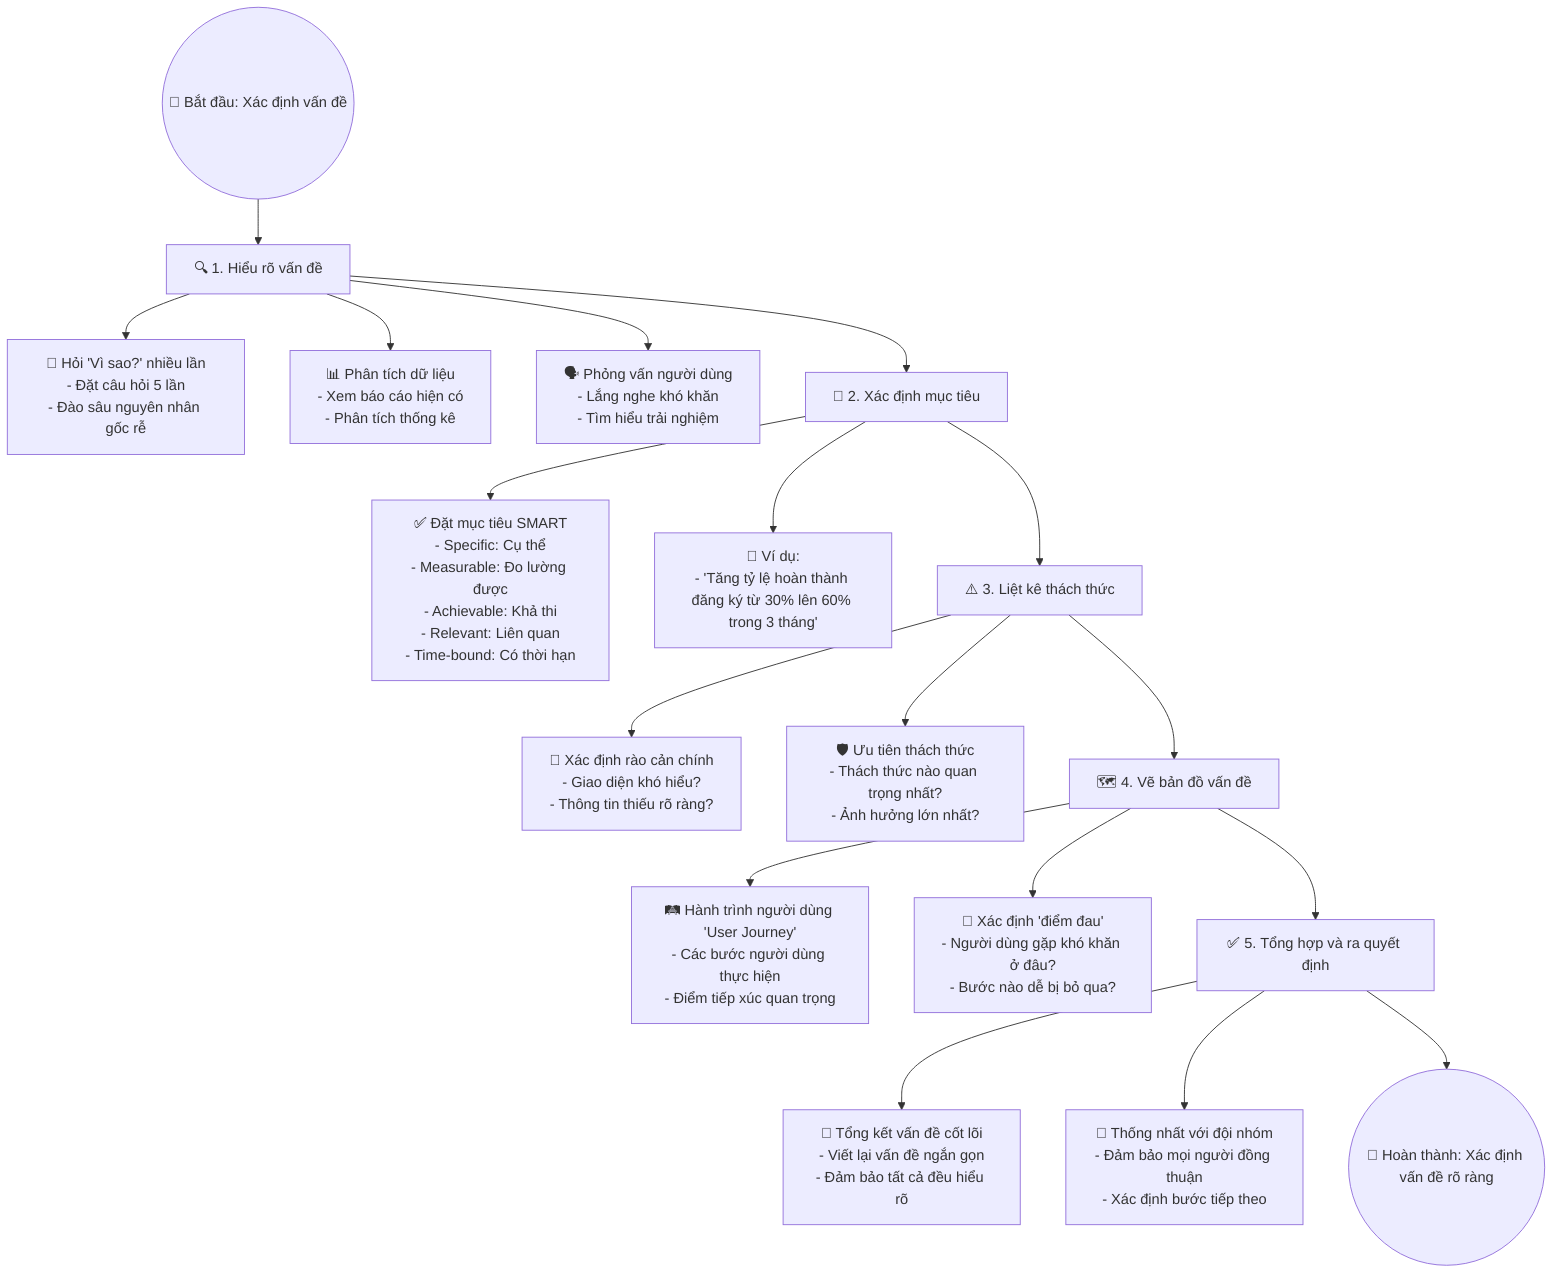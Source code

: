 flowchart TD
    %% BẮT ĐẦU QUY TRÌNH
    A((🚀 Bắt đầu: Xác định vấn đề)) --> B[🔍 1. Hiểu rõ vấn đề]
    B --> B1[🧠 Hỏi 'Vì sao?' nhiều lần<br>- Đặt câu hỏi 5 lần<br>- Đào sâu nguyên nhân gốc rễ]
    B --> B2[📊 Phân tích dữ liệu<br>- Xem báo cáo hiện có<br>- Phân tích thống kê]
    B --> B3[🗣️ Phỏng vấn người dùng<br>- Lắng nghe khó khăn<br>- Tìm hiểu trải nghiệm]

    %% MỤC TIÊU RÕ RÀNG
    B --> C[🎯 2. Xác định mục tiêu]
    C --> C1[✅ Đặt mục tiêu SMART<br>- Specific: Cụ thể<br>- Measurable: Đo lường được<br>- Achievable: Khả thi<br>- Relevant: Liên quan<br>- Time-bound: Có thời hạn]
    C --> C2[📌 Ví dụ:<br>- 'Tăng tỷ lệ hoàn thành đăng ký từ 30% lên 60% trong 3 tháng']

    %% LIỆT KÊ THÁCH THỨC
    C --> D[⚠️ 3. Liệt kê thách thức]
    D --> D1[🚧 Xác định rào cản chính<br>- Giao diện khó hiểu?<br>- Thông tin thiếu rõ ràng?]
    D --> D2[🛡️ Ưu tiên thách thức<br>- Thách thức nào quan trọng nhất?<br>- Ảnh hưởng lớn nhất?]

    %% VẼ BẢN ĐỒ VẤN ĐỀ
    D --> E[🗺️ 4. Vẽ bản đồ vấn đề]
    E --> E1[🛤️ Hành trình người dùng 'User Journey'<br>- Các bước người dùng thực hiện<br>- Điểm tiếp xúc quan trọng]
    E --> E2[🎯 Xác định 'điểm đau'<br>- Người dùng gặp khó khăn ở đâu?<br>- Bước nào dễ bị bỏ qua?]

    %% RA QUYẾT ĐỊNH
    E --> F[✅ 5. Tổng hợp và ra quyết định]
    F --> F1[📝 Tổng kết vấn đề cốt lõi<br>- Viết lại vấn đề ngắn gọn<br>- Đảm bảo tất cả đều hiểu rõ]
    F --> F2[🤝 Thống nhất với đội nhóm<br>- Đảm bảo mọi người đồng thuận<br>- Xác định bước tiếp theo]

    %% HOÀN THÀNH
    F --> Z((🏁 Hoàn thành: Xác định vấn đề rõ ràng))